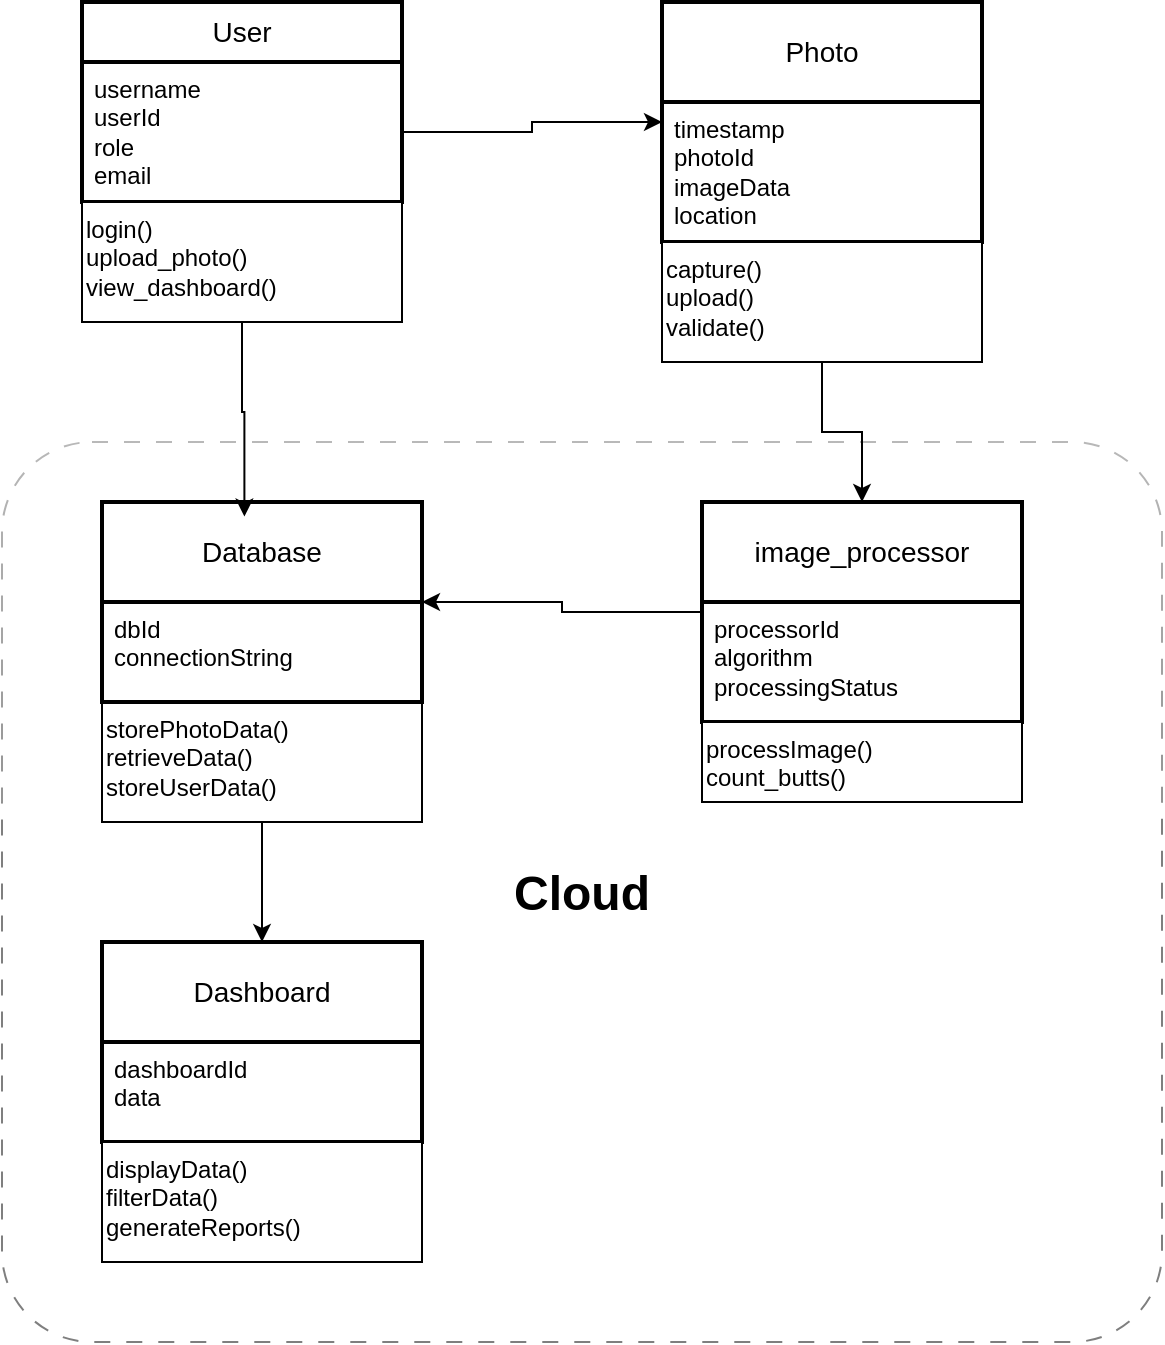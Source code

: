 <mxfile version="26.0.12">
  <diagram name="Page-1" id="j-hPh3QBZrU7q89bwJPU">
    <mxGraphModel dx="1687" dy="908" grid="1" gridSize="10" guides="1" tooltips="1" connect="1" arrows="1" fold="1" page="1" pageScale="1" pageWidth="850" pageHeight="1100" math="0" shadow="0">
      <root>
        <mxCell id="0" />
        <mxCell id="1" parent="0" />
        <mxCell id="TAny9PAZ1fxzXvrawn6h-25" value="User" style="swimlane;childLayout=stackLayout;horizontal=1;startSize=30;horizontalStack=0;rounded=0;fontSize=14;fontStyle=0;strokeWidth=2;resizeParent=0;resizeLast=1;shadow=0;dashed=0;align=center;arcSize=4;whiteSpace=wrap;html=1;" vertex="1" parent="1">
          <mxGeometry x="80" y="10" width="160" height="100" as="geometry" />
        </mxCell>
        <mxCell id="TAny9PAZ1fxzXvrawn6h-26" value="username&lt;br&gt;userId&lt;div&gt;role&lt;/div&gt;&lt;div&gt;email&lt;/div&gt;" style="align=left;strokeColor=none;fillColor=none;spacingLeft=4;fontSize=12;verticalAlign=top;resizable=0;rotatable=0;part=1;html=1;" vertex="1" parent="TAny9PAZ1fxzXvrawn6h-25">
          <mxGeometry y="30" width="160" height="70" as="geometry" />
        </mxCell>
        <mxCell id="TAny9PAZ1fxzXvrawn6h-48" value="&lt;h1 style=&quot;line-height: 100%;&quot;&gt;Cloud&lt;/h1&gt;" style="rounded=1;arcSize=10;whiteSpace=wrap;html=1;align=center;glass=1;shadow=0;dashed=1;dashPattern=8 8;opacity=50;" vertex="1" parent="1">
          <mxGeometry x="40" y="230" width="580" height="450" as="geometry" />
        </mxCell>
        <mxCell id="TAny9PAZ1fxzXvrawn6h-52" value="" style="group;align=left;verticalAlign=top;" vertex="1" connectable="0" parent="1">
          <mxGeometry x="370" y="10" width="160" height="180" as="geometry" />
        </mxCell>
        <mxCell id="TAny9PAZ1fxzXvrawn6h-35" value="Photo" style="swimlane;childLayout=stackLayout;horizontal=1;startSize=50;horizontalStack=0;rounded=0;fontSize=14;fontStyle=0;strokeWidth=2;resizeParent=0;resizeLast=1;shadow=0;dashed=0;align=center;arcSize=4;whiteSpace=wrap;html=1;" vertex="1" parent="TAny9PAZ1fxzXvrawn6h-52">
          <mxGeometry width="160" height="120" as="geometry" />
        </mxCell>
        <mxCell id="TAny9PAZ1fxzXvrawn6h-36" value="timestamp&lt;div&gt;photoId&lt;/div&gt;&lt;div&gt;imageData&lt;/div&gt;&lt;div&gt;location&lt;/div&gt;" style="align=left;strokeColor=none;fillColor=none;spacingLeft=4;fontSize=12;verticalAlign=top;resizable=0;rotatable=0;part=1;html=1;" vertex="1" parent="TAny9PAZ1fxzXvrawn6h-35">
          <mxGeometry y="50" width="160" height="70" as="geometry" />
        </mxCell>
        <mxCell id="TAny9PAZ1fxzXvrawn6h-51" value="capture()&lt;div&gt;upload()&lt;/div&gt;&lt;div&gt;validate()&lt;/div&gt;" style="whiteSpace=wrap;html=1;align=left;verticalAlign=top;" vertex="1" parent="TAny9PAZ1fxzXvrawn6h-52">
          <mxGeometry y="120" width="160" height="60" as="geometry" />
        </mxCell>
        <mxCell id="TAny9PAZ1fxzXvrawn6h-53" value="login()&lt;div&gt;upload_photo()&lt;/div&gt;&lt;div&gt;view_dashboard()&lt;/div&gt;" style="whiteSpace=wrap;html=1;align=left;verticalAlign=top;" vertex="1" parent="1">
          <mxGeometry x="80" y="110" width="160" height="60" as="geometry" />
        </mxCell>
        <mxCell id="TAny9PAZ1fxzXvrawn6h-54" value="" style="group;align=left;verticalAlign=top;" vertex="1" connectable="0" parent="1">
          <mxGeometry x="390" y="260" width="160" height="180" as="geometry" />
        </mxCell>
        <mxCell id="TAny9PAZ1fxzXvrawn6h-58" value="" style="group" vertex="1" connectable="0" parent="TAny9PAZ1fxzXvrawn6h-54">
          <mxGeometry width="160" height="150" as="geometry" />
        </mxCell>
        <mxCell id="TAny9PAZ1fxzXvrawn6h-55" value="image_processor" style="swimlane;childLayout=stackLayout;horizontal=1;startSize=50;horizontalStack=0;rounded=0;fontSize=14;fontStyle=0;strokeWidth=2;resizeParent=0;resizeLast=1;shadow=0;dashed=0;align=center;arcSize=4;whiteSpace=wrap;html=1;" vertex="1" parent="TAny9PAZ1fxzXvrawn6h-58">
          <mxGeometry width="160" height="110" as="geometry" />
        </mxCell>
        <mxCell id="TAny9PAZ1fxzXvrawn6h-56" value="processorId&lt;div&gt;algorithm&lt;/div&gt;&lt;div&gt;processingStatus&lt;/div&gt;" style="align=left;strokeColor=none;fillColor=none;spacingLeft=4;fontSize=12;verticalAlign=top;resizable=0;rotatable=0;part=1;html=1;" vertex="1" parent="TAny9PAZ1fxzXvrawn6h-55">
          <mxGeometry y="50" width="160" height="60" as="geometry" />
        </mxCell>
        <mxCell id="TAny9PAZ1fxzXvrawn6h-57" value="processImage()&lt;div&gt;count_butts()&lt;/div&gt;" style="whiteSpace=wrap;html=1;align=left;verticalAlign=top;" vertex="1" parent="TAny9PAZ1fxzXvrawn6h-58">
          <mxGeometry y="110" width="160" height="40" as="geometry" />
        </mxCell>
        <mxCell id="TAny9PAZ1fxzXvrawn6h-63" value="Dashboard" style="swimlane;childLayout=stackLayout;horizontal=1;startSize=50;horizontalStack=0;rounded=0;fontSize=14;fontStyle=0;strokeWidth=2;resizeParent=0;resizeLast=1;shadow=0;dashed=0;align=center;arcSize=4;whiteSpace=wrap;html=1;" vertex="1" parent="1">
          <mxGeometry x="90" y="480" width="160" height="100" as="geometry" />
        </mxCell>
        <mxCell id="TAny9PAZ1fxzXvrawn6h-64" value="dashboardId&lt;div&gt;data&lt;/div&gt;" style="align=left;strokeColor=none;fillColor=none;spacingLeft=4;fontSize=12;verticalAlign=top;resizable=0;rotatable=0;part=1;html=1;" vertex="1" parent="TAny9PAZ1fxzXvrawn6h-63">
          <mxGeometry y="50" width="160" height="50" as="geometry" />
        </mxCell>
        <mxCell id="TAny9PAZ1fxzXvrawn6h-65" value="displayData()&lt;div&gt;filterData()&lt;/div&gt;&lt;div&gt;generateReports()&lt;/div&gt;" style="whiteSpace=wrap;html=1;align=left;verticalAlign=top;" vertex="1" parent="1">
          <mxGeometry x="90" y="580" width="160" height="60" as="geometry" />
        </mxCell>
        <mxCell id="TAny9PAZ1fxzXvrawn6h-69" style="edgeStyle=orthogonalEdgeStyle;rounded=0;orthogonalLoop=1;jettySize=auto;html=1;" edge="1" parent="1" source="TAny9PAZ1fxzXvrawn6h-62" target="TAny9PAZ1fxzXvrawn6h-63">
          <mxGeometry relative="1" as="geometry" />
        </mxCell>
        <mxCell id="TAny9PAZ1fxzXvrawn6h-62" value="storePhotoData()&lt;div&gt;retrieveData()&lt;/div&gt;&lt;div&gt;storeUserData()&lt;/div&gt;" style="whiteSpace=wrap;html=1;align=left;verticalAlign=top;" vertex="1" parent="1">
          <mxGeometry x="90" y="360" width="160" height="60" as="geometry" />
        </mxCell>
        <mxCell id="TAny9PAZ1fxzXvrawn6h-60" value="Database" style="swimlane;childLayout=stackLayout;horizontal=1;startSize=50;horizontalStack=0;rounded=0;fontSize=14;fontStyle=0;strokeWidth=2;resizeParent=0;resizeLast=1;shadow=0;dashed=0;align=center;arcSize=4;whiteSpace=wrap;html=1;" vertex="1" parent="1">
          <mxGeometry x="90" y="260" width="160" height="100" as="geometry" />
        </mxCell>
        <mxCell id="TAny9PAZ1fxzXvrawn6h-61" value="dbId&lt;div&gt;connectionString&lt;/div&gt;" style="align=left;strokeColor=none;fillColor=none;spacingLeft=4;fontSize=12;verticalAlign=top;resizable=0;rotatable=0;part=1;html=1;" vertex="1" parent="TAny9PAZ1fxzXvrawn6h-60">
          <mxGeometry y="50" width="160" height="50" as="geometry" />
        </mxCell>
        <mxCell id="TAny9PAZ1fxzXvrawn6h-66" style="edgeStyle=orthogonalEdgeStyle;rounded=0;orthogonalLoop=1;jettySize=auto;html=1;" edge="1" parent="1" source="TAny9PAZ1fxzXvrawn6h-26" target="TAny9PAZ1fxzXvrawn6h-35">
          <mxGeometry relative="1" as="geometry" />
        </mxCell>
        <mxCell id="TAny9PAZ1fxzXvrawn6h-67" style="edgeStyle=orthogonalEdgeStyle;rounded=0;orthogonalLoop=1;jettySize=auto;html=1;" edge="1" parent="1" source="TAny9PAZ1fxzXvrawn6h-51" target="TAny9PAZ1fxzXvrawn6h-55">
          <mxGeometry relative="1" as="geometry" />
        </mxCell>
        <mxCell id="TAny9PAZ1fxzXvrawn6h-68" style="edgeStyle=orthogonalEdgeStyle;rounded=0;orthogonalLoop=1;jettySize=auto;html=1;" edge="1" parent="1" source="TAny9PAZ1fxzXvrawn6h-55" target="TAny9PAZ1fxzXvrawn6h-60">
          <mxGeometry relative="1" as="geometry" />
        </mxCell>
        <mxCell id="TAny9PAZ1fxzXvrawn6h-70" style="edgeStyle=orthogonalEdgeStyle;rounded=0;orthogonalLoop=1;jettySize=auto;html=1;entryX=0.445;entryY=0.073;entryDx=0;entryDy=0;entryPerimeter=0;" edge="1" parent="1" source="TAny9PAZ1fxzXvrawn6h-53" target="TAny9PAZ1fxzXvrawn6h-60">
          <mxGeometry relative="1" as="geometry" />
        </mxCell>
      </root>
    </mxGraphModel>
  </diagram>
</mxfile>
